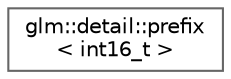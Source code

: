 digraph "Graphical Class Hierarchy"
{
 // LATEX_PDF_SIZE
  bgcolor="transparent";
  edge [fontname=Helvetica,fontsize=10,labelfontname=Helvetica,labelfontsize=10];
  node [fontname=Helvetica,fontsize=10,shape=box,height=0.2,width=0.4];
  rankdir="LR";
  Node0 [id="Node000000",label="glm::detail::prefix\l\< int16_t \>",height=0.2,width=0.4,color="grey40", fillcolor="white", style="filled",URL="$structglm_1_1detail_1_1prefix_3_01int16__t_01_4.html",tooltip=" "];
}
